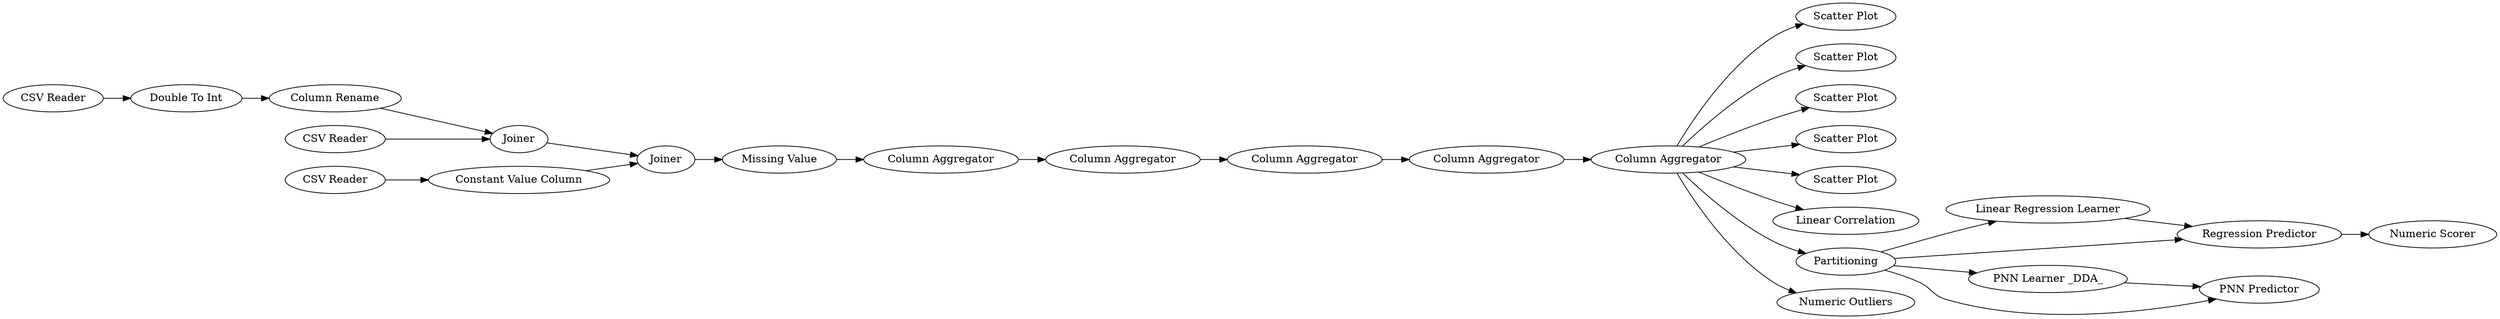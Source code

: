 digraph {
	1 [label="CSV Reader"]
	3 [label="CSV Reader"]
	4 [label="CSV Reader"]
	5 [label="Column Rename"]
	6 [label=Joiner]
	7 [label=Joiner]
	9 [label="Constant Value Column"]
	10 [label="Missing Value"]
	14 [label="Column Aggregator"]
	15 [label="Double To Int"]
	16 [label="Column Aggregator"]
	17 [label="Column Aggregator"]
	18 [label="Column Aggregator"]
	19 [label="Scatter Plot"]
	20 [label="Scatter Plot"]
	21 [label="Scatter Plot"]
	22 [label="Scatter Plot"]
	23 [label="Column Aggregator"]
	24 [label="Scatter Plot"]
	25 [label="Linear Correlation"]
	26 [label="Linear Regression Learner"]
	27 [label="Regression Predictor"]
	28 [label="Numeric Scorer"]
	29 [label=Partitioning]
	30 [label="Numeric Outliers"]
	31 [label="PNN Learner _DDA_"]
	32 [label="PNN Predictor"]
	1 -> 15
	3 -> 9
	4 -> 6
	5 -> 6
	6 -> 7
	7 -> 10
	9 -> 7
	10 -> 23
	14 -> 16
	15 -> 5
	16 -> 17
	17 -> 18
	18 -> 19
	18 -> 22
	18 -> 20
	18 -> 21
	18 -> 24
	18 -> 25
	18 -> 30
	18 -> 29
	23 -> 14
	26 -> 27
	27 -> 28
	29 -> 31
	29 -> 27
	29 -> 26
	29 -> 32
	31 -> 32
	rankdir=LR
}
